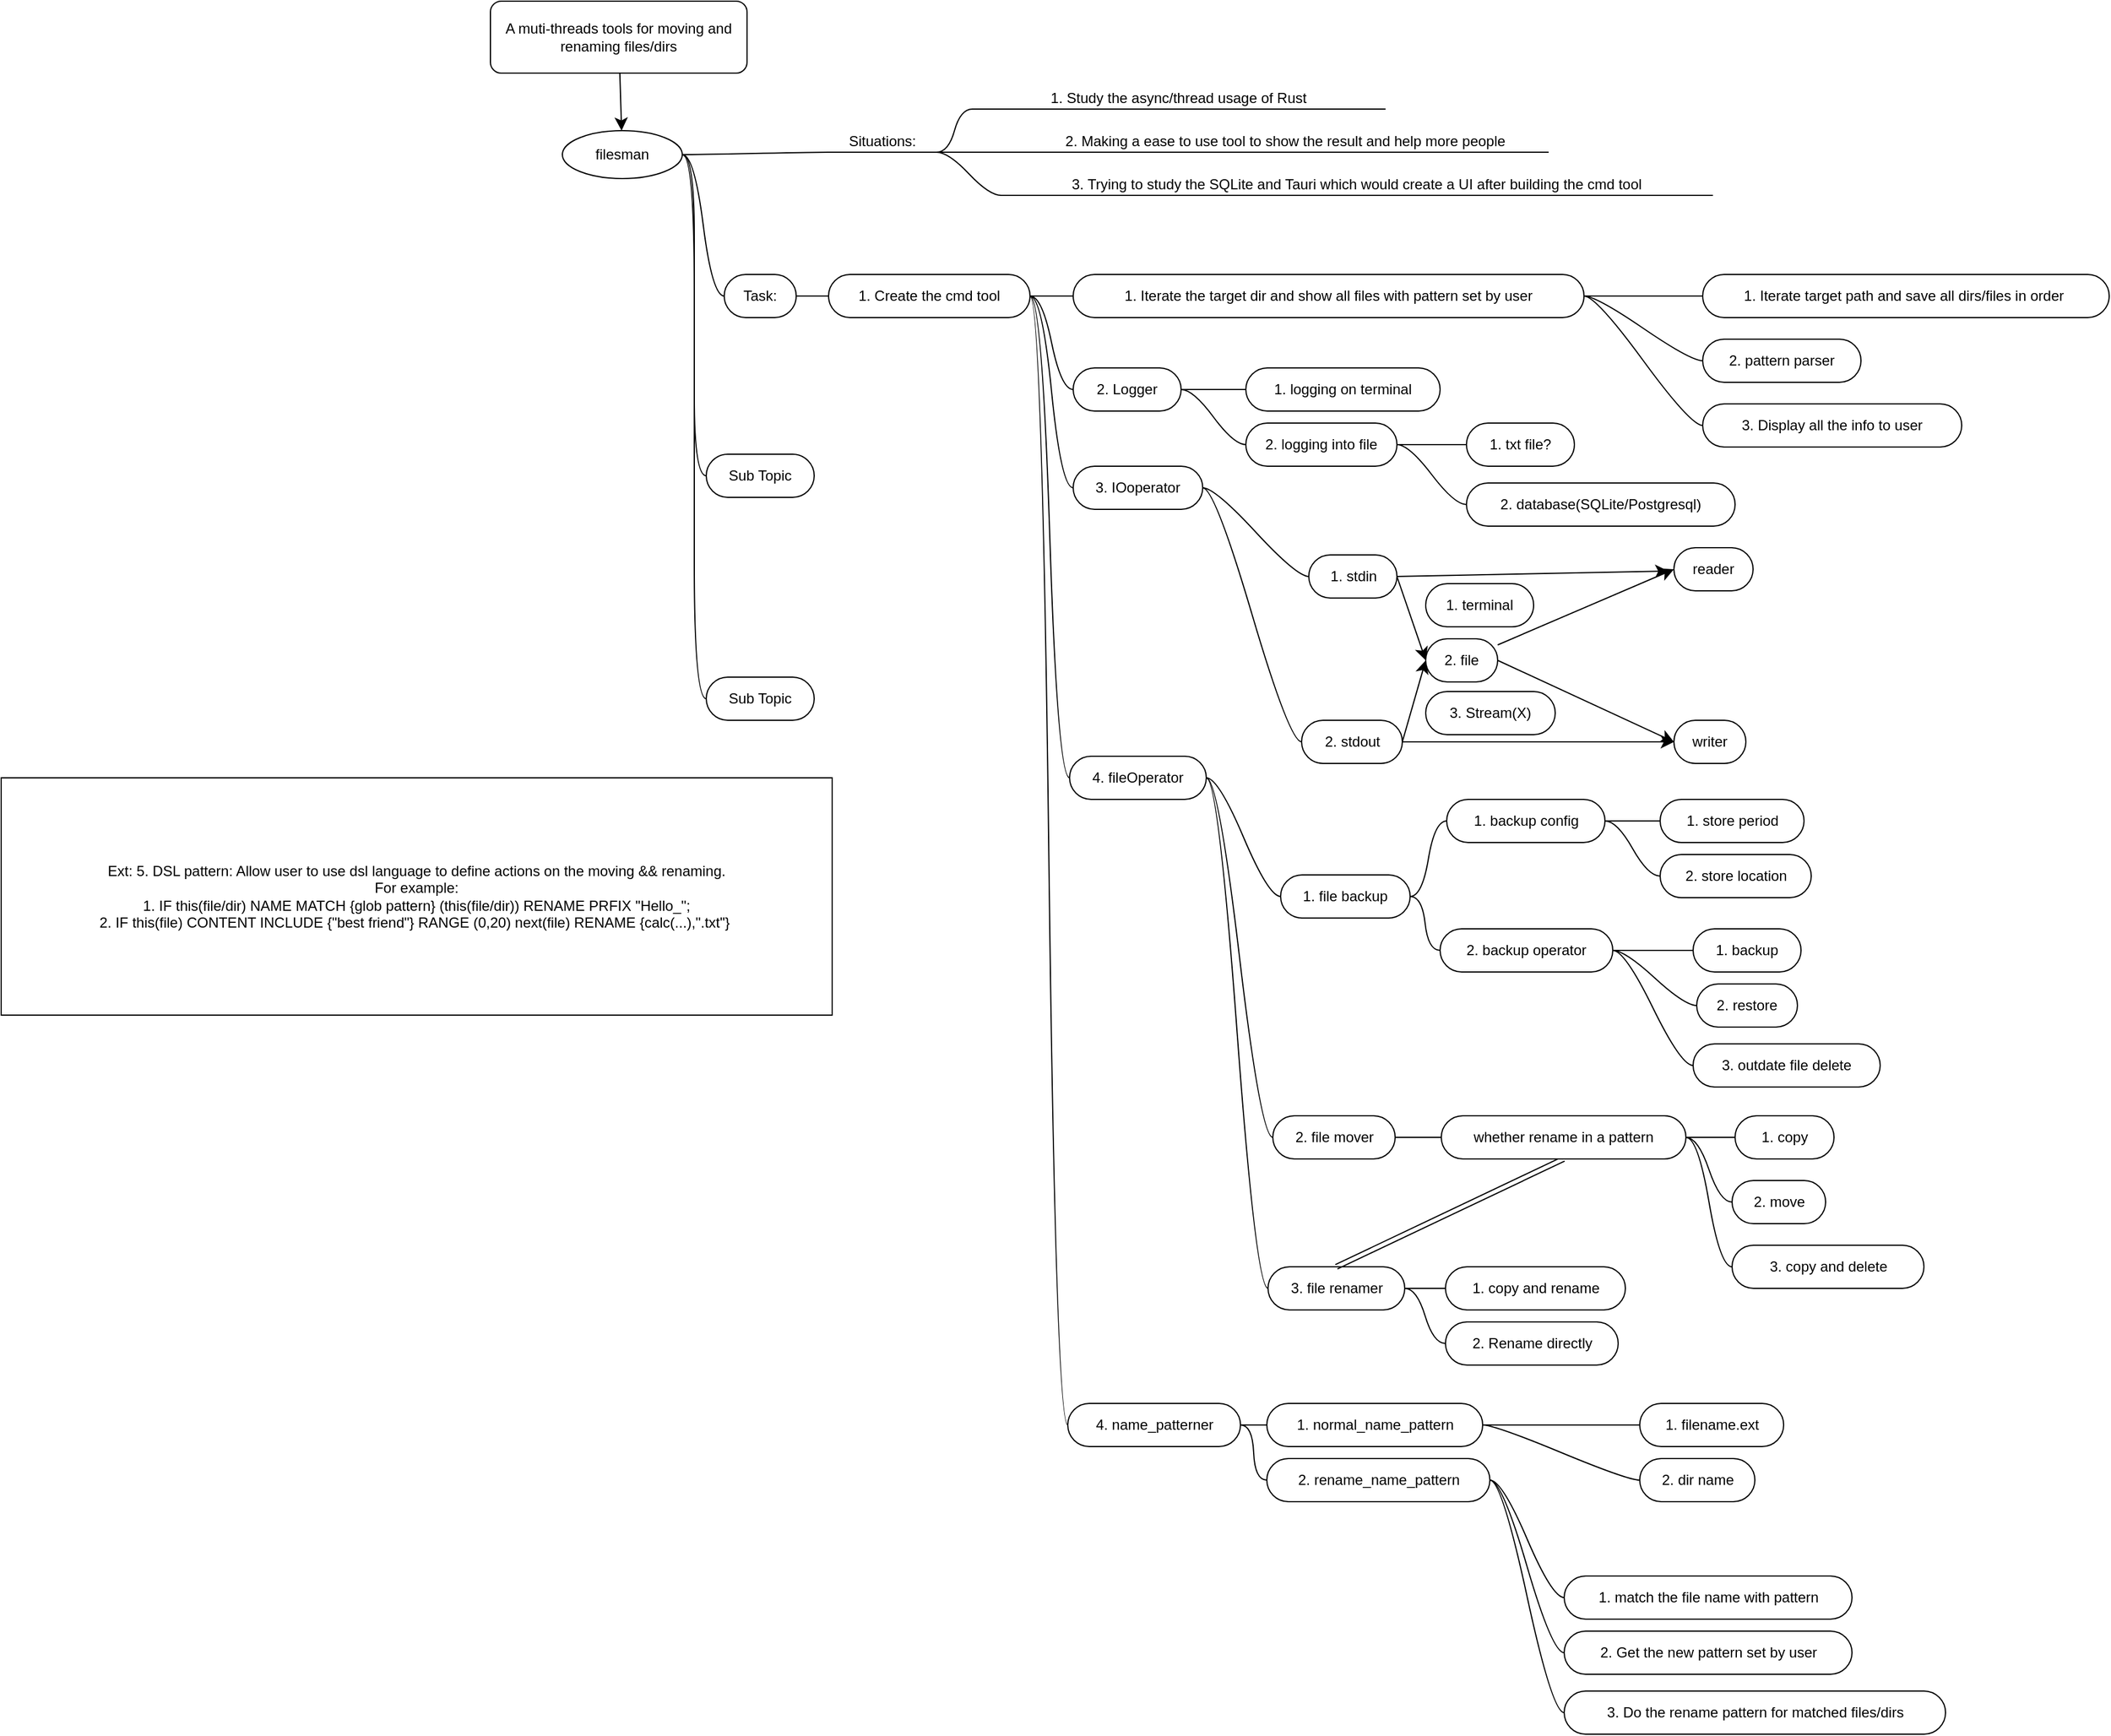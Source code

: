 <mxfile version="24.8.1">
  <diagram name="第 1 页" id="cm5Ya6ozmYYqIcnB_r1B">
    <mxGraphModel dx="1842" dy="2172" grid="1" gridSize="6" guides="1" tooltips="1" connect="1" arrows="1" fold="1" page="0" pageScale="1" pageWidth="827" pageHeight="1169" math="1" shadow="0">
      <root>
        <mxCell id="0" />
        <mxCell id="1" parent="0" />
        <mxCell id="xIv8xeVho2d32qd__GRO-5" value="" style="edgeStyle=entityRelationEdgeStyle;startArrow=none;endArrow=none;segment=10;curved=1;fontSize=12;startSize=8;endSize=8;" parent="1" source="xIv8xeVho2d32qd__GRO-7" target="xIv8xeVho2d32qd__GRO-8" edge="1">
          <mxGeometry relative="1" as="geometry" />
        </mxCell>
        <mxCell id="xIv8xeVho2d32qd__GRO-6" value="" style="edgeStyle=entityRelationEdgeStyle;startArrow=none;endArrow=none;segment=10;curved=1;fontSize=12;startSize=8;endSize=8;" parent="1" source="xIv8xeVho2d32qd__GRO-7" target="xIv8xeVho2d32qd__GRO-9" edge="1">
          <mxGeometry relative="1" as="geometry">
            <mxPoint x="44" y="-460" as="sourcePoint" />
          </mxGeometry>
        </mxCell>
        <UserObject label="filesman" treeRoot="1" id="xIv8xeVho2d32qd__GRO-7">
          <mxCell style="ellipse;whiteSpace=wrap;html=1;align=center;collapsible=0;container=1;recursiveResize=0;" parent="1" vertex="1">
            <mxGeometry x="-168" y="-450" width="100" height="40" as="geometry" />
          </mxCell>
        </UserObject>
        <mxCell id="xIv8xeVho2d32qd__GRO-8" value="Situations:" style="whiteSpace=wrap;html=1;shape=partialRectangle;top=0;left=0;bottom=1;right=0;points=[[0,1],[1,1]];strokeColor=#000000;fillColor=none;align=center;verticalAlign=bottom;routingCenterY=0.5;snapToPoint=1;collapsible=0;container=1;recursiveResize=0;autosize=1;" parent="1" vertex="1">
          <mxGeometry x="54" y="-468" width="90" height="36" as="geometry" />
        </mxCell>
        <mxCell id="xIv8xeVho2d32qd__GRO-9" value="Task:" style="whiteSpace=wrap;html=1;rounded=1;arcSize=50;align=center;verticalAlign=middle;collapsible=0;container=1;recursiveResize=0;strokeWidth=1;autosize=1;spacing=4;" parent="1" vertex="1">
          <mxGeometry x="-33" y="-330" width="60" height="36" as="geometry" />
        </mxCell>
        <mxCell id="xIv8xeVho2d32qd__GRO-16" style="edgeStyle=none;curved=1;orthogonalLoop=1;jettySize=auto;html=1;fontSize=12;startSize=8;endSize=8;" parent="1" source="xIv8xeVho2d32qd__GRO-15" target="xIv8xeVho2d32qd__GRO-7" edge="1">
          <mxGeometry relative="1" as="geometry" />
        </mxCell>
        <mxCell id="xIv8xeVho2d32qd__GRO-15" value="A muti-threads tools for moving and renaming files/dirs" style="rounded=1;whiteSpace=wrap;html=1;" parent="1" vertex="1">
          <mxGeometry x="-228" y="-558" width="214" height="60" as="geometry" />
        </mxCell>
        <mxCell id="xIv8xeVho2d32qd__GRO-17" value="" style="edgeStyle=entityRelationEdgeStyle;startArrow=none;endArrow=none;segment=10;curved=1;fontSize=12;startSize=8;endSize=8;" parent="1" source="xIv8xeVho2d32qd__GRO-8" target="xIv8xeVho2d32qd__GRO-18" edge="1">
          <mxGeometry relative="1" as="geometry">
            <mxPoint x="-68" y="-430" as="sourcePoint" />
          </mxGeometry>
        </mxCell>
        <mxCell id="xIv8xeVho2d32qd__GRO-18" value="2. Making a ease to use tool to show the result and help more people" style="whiteSpace=wrap;html=1;shape=partialRectangle;top=0;left=0;bottom=1;right=0;points=[[0,1],[1,1]];strokeColor=#000000;fillColor=none;align=center;verticalAlign=bottom;routingCenterY=0.5;snapToPoint=1;collapsible=0;container=1;recursiveResize=0;autosize=1;" parent="1" vertex="1">
          <mxGeometry x="216" y="-468" width="438" height="36" as="geometry" />
        </mxCell>
        <mxCell id="xIv8xeVho2d32qd__GRO-19" value="" style="edgeStyle=entityRelationEdgeStyle;startArrow=none;endArrow=none;segment=10;curved=1;fontSize=12;startSize=8;endSize=8;" parent="1" source="xIv8xeVho2d32qd__GRO-8" target="xIv8xeVho2d32qd__GRO-20" edge="1">
          <mxGeometry relative="1" as="geometry">
            <mxPoint x="144" y="-432" as="sourcePoint" />
          </mxGeometry>
        </mxCell>
        <mxCell id="xIv8xeVho2d32qd__GRO-20" value="1. Study the async/thread usage of Rust" style="whiteSpace=wrap;html=1;shape=partialRectangle;top=0;left=0;bottom=1;right=0;points=[[0,1],[1,1]];strokeColor=#000000;fillColor=none;align=center;verticalAlign=bottom;routingCenterY=0.5;snapToPoint=1;collapsible=0;container=1;recursiveResize=0;autosize=1;" parent="1" vertex="1">
          <mxGeometry x="174" y="-504" width="344" height="36" as="geometry" />
        </mxCell>
        <mxCell id="xIv8xeVho2d32qd__GRO-21" value="" style="edgeStyle=entityRelationEdgeStyle;startArrow=none;endArrow=none;segment=10;curved=1;fontSize=12;startSize=8;endSize=8;" parent="1" source="xIv8xeVho2d32qd__GRO-8" target="xIv8xeVho2d32qd__GRO-22" edge="1">
          <mxGeometry relative="1" as="geometry">
            <mxPoint x="144" y="-432" as="sourcePoint" />
          </mxGeometry>
        </mxCell>
        <mxCell id="xIv8xeVho2d32qd__GRO-22" value="3. Trying to study the SQLite and Tauri which would create a UI after building the cmd tool" style="whiteSpace=wrap;html=1;shape=partialRectangle;top=0;left=0;bottom=1;right=0;points=[[0,1],[1,1]];strokeColor=#000000;fillColor=none;align=center;verticalAlign=bottom;routingCenterY=0.5;snapToPoint=1;collapsible=0;container=1;recursiveResize=0;autosize=1;" parent="1" vertex="1">
          <mxGeometry x="198" y="-432" width="593" height="36" as="geometry" />
        </mxCell>
        <mxCell id="xIv8xeVho2d32qd__GRO-23" value="" style="edgeStyle=entityRelationEdgeStyle;startArrow=none;endArrow=none;segment=10;curved=1;fontSize=12;startSize=8;endSize=8;" parent="1" source="xIv8xeVho2d32qd__GRO-7" target="xIv8xeVho2d32qd__GRO-24" edge="1">
          <mxGeometry relative="1" as="geometry">
            <mxPoint x="-68" y="-430" as="sourcePoint" />
          </mxGeometry>
        </mxCell>
        <mxCell id="xIv8xeVho2d32qd__GRO-24" value="Sub Topic" style="whiteSpace=wrap;html=1;rounded=1;arcSize=50;align=center;verticalAlign=middle;collapsible=0;container=1;recursiveResize=0;strokeWidth=1;autosize=1;spacing=4;" parent="1" vertex="1">
          <mxGeometry x="-48" y="-180" width="90" height="36" as="geometry" />
        </mxCell>
        <mxCell id="xIv8xeVho2d32qd__GRO-25" value="" style="edgeStyle=entityRelationEdgeStyle;startArrow=none;endArrow=none;segment=10;curved=1;fontSize=12;startSize=8;endSize=8;" parent="1" source="xIv8xeVho2d32qd__GRO-7" target="xIv8xeVho2d32qd__GRO-26" edge="1">
          <mxGeometry relative="1" as="geometry">
            <mxPoint x="-68" y="-430" as="sourcePoint" />
          </mxGeometry>
        </mxCell>
        <mxCell id="xIv8xeVho2d32qd__GRO-26" value="Sub Topic" style="whiteSpace=wrap;html=1;rounded=1;arcSize=50;align=center;verticalAlign=middle;collapsible=0;container=1;recursiveResize=0;strokeWidth=1;autosize=1;spacing=4;" parent="1" vertex="1">
          <mxGeometry x="-48" y="6" width="90" height="36" as="geometry" />
        </mxCell>
        <mxCell id="xIv8xeVho2d32qd__GRO-28" value="" style="edgeStyle=entityRelationEdgeStyle;startArrow=none;endArrow=none;segment=10;curved=1;fontSize=12;startSize=8;endSize=8;" parent="1" source="xIv8xeVho2d32qd__GRO-9" target="xIv8xeVho2d32qd__GRO-29" edge="1">
          <mxGeometry relative="1" as="geometry">
            <mxPoint x="-68" y="-430" as="sourcePoint" />
          </mxGeometry>
        </mxCell>
        <mxCell id="xIv8xeVho2d32qd__GRO-29" value="1. Create the cmd tool" style="whiteSpace=wrap;html=1;rounded=1;arcSize=50;align=center;verticalAlign=middle;collapsible=0;container=1;recursiveResize=0;strokeWidth=1;autosize=1;spacing=4;" parent="1" vertex="1">
          <mxGeometry x="54" y="-330" width="168" height="36" as="geometry" />
        </mxCell>
        <mxCell id="xIv8xeVho2d32qd__GRO-30" value="" style="edgeStyle=entityRelationEdgeStyle;startArrow=none;endArrow=none;segment=10;curved=1;fontSize=12;startSize=8;endSize=8;" parent="1" source="xIv8xeVho2d32qd__GRO-29" target="xIv8xeVho2d32qd__GRO-31" edge="1">
          <mxGeometry relative="1" as="geometry">
            <mxPoint x="-57" y="-312" as="sourcePoint" />
          </mxGeometry>
        </mxCell>
        <mxCell id="xIv8xeVho2d32qd__GRO-31" value="1. Iterate the target dir and show all files with pattern set by user" style="whiteSpace=wrap;html=1;rounded=1;arcSize=50;align=center;verticalAlign=middle;collapsible=0;container=1;recursiveResize=0;strokeWidth=1;autosize=1;spacing=4;" parent="1" vertex="1">
          <mxGeometry x="258" y="-330" width="426" height="36" as="geometry" />
        </mxCell>
        <mxCell id="xIv8xeVho2d32qd__GRO-32" value="" style="edgeStyle=entityRelationEdgeStyle;startArrow=none;endArrow=none;segment=10;curved=1;fontSize=12;startSize=8;endSize=8;" parent="1" source="xIv8xeVho2d32qd__GRO-31" target="xIv8xeVho2d32qd__GRO-33" edge="1">
          <mxGeometry relative="1" as="geometry">
            <mxPoint x="195" y="-312" as="sourcePoint" />
          </mxGeometry>
        </mxCell>
        <mxCell id="xIv8xeVho2d32qd__GRO-33" value="1. Iterate target path and save all dirs/files in order&amp;nbsp;" style="whiteSpace=wrap;html=1;rounded=1;arcSize=50;align=center;verticalAlign=middle;collapsible=0;container=1;recursiveResize=0;strokeWidth=1;autosize=1;spacing=4;" parent="1" vertex="1">
          <mxGeometry x="783" y="-330" width="339" height="36" as="geometry" />
        </mxCell>
        <mxCell id="xIv8xeVho2d32qd__GRO-34" value="" style="edgeStyle=entityRelationEdgeStyle;startArrow=none;endArrow=none;segment=10;curved=1;fontSize=12;startSize=8;endSize=8;" parent="1" source="xIv8xeVho2d32qd__GRO-31" target="xIv8xeVho2d32qd__GRO-35" edge="1">
          <mxGeometry relative="1" as="geometry">
            <mxPoint x="684" y="-312" as="sourcePoint" />
          </mxGeometry>
        </mxCell>
        <mxCell id="xIv8xeVho2d32qd__GRO-35" value="2. pattern parser" style="whiteSpace=wrap;html=1;rounded=1;arcSize=50;align=center;verticalAlign=middle;collapsible=0;container=1;recursiveResize=0;strokeWidth=1;autosize=1;spacing=4;" parent="1" vertex="1">
          <mxGeometry x="783" y="-276" width="132" height="36" as="geometry" />
        </mxCell>
        <mxCell id="xIv8xeVho2d32qd__GRO-36" value="" style="edgeStyle=entityRelationEdgeStyle;startArrow=none;endArrow=none;segment=10;curved=1;fontSize=12;startSize=8;endSize=8;" parent="1" source="xIv8xeVho2d32qd__GRO-31" target="xIv8xeVho2d32qd__GRO-37" edge="1">
          <mxGeometry relative="1" as="geometry">
            <mxPoint x="684" y="-312" as="sourcePoint" />
          </mxGeometry>
        </mxCell>
        <mxCell id="xIv8xeVho2d32qd__GRO-37" value="3. Display all the info to user" style="whiteSpace=wrap;html=1;rounded=1;arcSize=50;align=center;verticalAlign=middle;collapsible=0;container=1;recursiveResize=0;strokeWidth=1;autosize=1;spacing=4;" parent="1" vertex="1">
          <mxGeometry x="783" y="-222" width="216" height="36" as="geometry" />
        </mxCell>
        <mxCell id="xIv8xeVho2d32qd__GRO-38" value="" style="edgeStyle=entityRelationEdgeStyle;startArrow=none;endArrow=none;segment=10;curved=1;fontSize=12;startSize=8;endSize=8;" parent="1" source="xIv8xeVho2d32qd__GRO-29" target="xIv8xeVho2d32qd__GRO-39" edge="1">
          <mxGeometry relative="1" as="geometry">
            <mxPoint x="222" y="-312" as="sourcePoint" />
          </mxGeometry>
        </mxCell>
        <mxCell id="xIv8xeVho2d32qd__GRO-39" value="2. Logger" style="whiteSpace=wrap;html=1;rounded=1;arcSize=50;align=center;verticalAlign=middle;collapsible=0;container=1;recursiveResize=0;strokeWidth=1;autosize=1;spacing=4;" parent="1" vertex="1">
          <mxGeometry x="258" y="-252" width="90" height="36" as="geometry" />
        </mxCell>
        <mxCell id="xIv8xeVho2d32qd__GRO-40" value="" style="edgeStyle=entityRelationEdgeStyle;startArrow=none;endArrow=none;segment=10;curved=1;fontSize=12;startSize=8;endSize=8;" parent="1" source="xIv8xeVho2d32qd__GRO-39" target="xIv8xeVho2d32qd__GRO-41" edge="1">
          <mxGeometry relative="1" as="geometry">
            <mxPoint x="222" y="-312" as="sourcePoint" />
          </mxGeometry>
        </mxCell>
        <mxCell id="xIv8xeVho2d32qd__GRO-41" value="1. logging on terminal" style="whiteSpace=wrap;html=1;rounded=1;arcSize=50;align=center;verticalAlign=middle;collapsible=0;container=1;recursiveResize=0;strokeWidth=1;autosize=1;spacing=4;" parent="1" vertex="1">
          <mxGeometry x="402" y="-252" width="162" height="36" as="geometry" />
        </mxCell>
        <mxCell id="xIv8xeVho2d32qd__GRO-42" value="" style="edgeStyle=entityRelationEdgeStyle;startArrow=none;endArrow=none;segment=10;curved=1;fontSize=12;startSize=8;endSize=8;" parent="1" source="xIv8xeVho2d32qd__GRO-39" target="xIv8xeVho2d32qd__GRO-43" edge="1">
          <mxGeometry relative="1" as="geometry">
            <mxPoint x="381" y="-234" as="sourcePoint" />
          </mxGeometry>
        </mxCell>
        <mxCell id="xIv8xeVho2d32qd__GRO-43" value="2. logging into file" style="whiteSpace=wrap;html=1;rounded=1;arcSize=50;align=center;verticalAlign=middle;collapsible=0;container=1;recursiveResize=0;strokeWidth=1;autosize=1;spacing=4;" parent="1" vertex="1">
          <mxGeometry x="402" y="-206" width="126" height="36" as="geometry" />
        </mxCell>
        <mxCell id="xIv8xeVho2d32qd__GRO-44" value="" style="edgeStyle=entityRelationEdgeStyle;startArrow=none;endArrow=none;segment=10;curved=1;fontSize=12;startSize=8;endSize=8;" parent="1" source="xIv8xeVho2d32qd__GRO-43" target="xIv8xeVho2d32qd__GRO-45" edge="1">
          <mxGeometry relative="1" as="geometry">
            <mxPoint x="381" y="-234" as="sourcePoint" />
          </mxGeometry>
        </mxCell>
        <mxCell id="xIv8xeVho2d32qd__GRO-45" value="1. txt file?" style="whiteSpace=wrap;html=1;rounded=1;arcSize=50;align=center;verticalAlign=middle;collapsible=0;container=1;recursiveResize=0;strokeWidth=1;autosize=1;spacing=4;" parent="1" vertex="1">
          <mxGeometry x="586" y="-206" width="90" height="36" as="geometry" />
        </mxCell>
        <mxCell id="xIv8xeVho2d32qd__GRO-46" value="" style="edgeStyle=entityRelationEdgeStyle;startArrow=none;endArrow=none;segment=10;curved=1;fontSize=12;startSize=8;endSize=8;" parent="1" source="xIv8xeVho2d32qd__GRO-43" target="xIv8xeVho2d32qd__GRO-47" edge="1">
          <mxGeometry relative="1" as="geometry">
            <mxPoint x="528" y="-188" as="sourcePoint" />
          </mxGeometry>
        </mxCell>
        <mxCell id="xIv8xeVho2d32qd__GRO-47" value="2. database(SQLite/Postgresql)" style="whiteSpace=wrap;html=1;rounded=1;arcSize=50;align=center;verticalAlign=middle;collapsible=0;container=1;recursiveResize=0;strokeWidth=1;autosize=1;spacing=4;" parent="1" vertex="1">
          <mxGeometry x="586" y="-156" width="224" height="36" as="geometry" />
        </mxCell>
        <mxCell id="xIv8xeVho2d32qd__GRO-48" value="" style="edgeStyle=entityRelationEdgeStyle;startArrow=none;endArrow=none;segment=10;curved=1;fontSize=12;startSize=8;endSize=8;" parent="1" source="xIv8xeVho2d32qd__GRO-29" target="xIv8xeVho2d32qd__GRO-49" edge="1">
          <mxGeometry relative="1" as="geometry">
            <mxPoint x="222" y="-312" as="sourcePoint" />
          </mxGeometry>
        </mxCell>
        <mxCell id="xIv8xeVho2d32qd__GRO-49" value="3. IOoperator" style="whiteSpace=wrap;html=1;rounded=1;arcSize=50;align=center;verticalAlign=middle;collapsible=0;container=1;recursiveResize=0;strokeWidth=1;autosize=1;spacing=4;" parent="1" vertex="1">
          <mxGeometry x="258" y="-170" width="108" height="36" as="geometry" />
        </mxCell>
        <mxCell id="xIv8xeVho2d32qd__GRO-50" value="" style="edgeStyle=entityRelationEdgeStyle;startArrow=none;endArrow=none;segment=10;curved=1;fontSize=12;startSize=8;endSize=8;" parent="1" source="xIv8xeVho2d32qd__GRO-49" target="xIv8xeVho2d32qd__GRO-53" edge="1">
          <mxGeometry relative="1" as="geometry">
            <mxPoint x="235" y="-312" as="sourcePoint" />
          </mxGeometry>
        </mxCell>
        <mxCell id="xIv8xeVho2d32qd__GRO-67" style="edgeStyle=none;curved=1;orthogonalLoop=1;jettySize=auto;html=1;exitX=1;exitY=0.5;exitDx=0;exitDy=0;entryX=0;entryY=0.5;entryDx=0;entryDy=0;fontSize=12;startSize=8;endSize=8;" parent="1" source="xIv8xeVho2d32qd__GRO-53" target="xIv8xeVho2d32qd__GRO-60" edge="1">
          <mxGeometry relative="1" as="geometry" />
        </mxCell>
        <mxCell id="xIv8xeVho2d32qd__GRO-53" value="1. stdin" style="whiteSpace=wrap;html=1;rounded=1;arcSize=50;align=center;verticalAlign=middle;collapsible=0;container=1;recursiveResize=0;strokeWidth=1;autosize=1;spacing=4;" parent="1" vertex="1">
          <mxGeometry x="454.5" y="-96" width="73.5" height="36" as="geometry" />
        </mxCell>
        <mxCell id="xIv8xeVho2d32qd__GRO-55" value="" style="edgeStyle=entityRelationEdgeStyle;startArrow=none;endArrow=none;segment=10;curved=1;fontSize=12;startSize=8;endSize=8;" parent="1" source="xIv8xeVho2d32qd__GRO-49" target="xIv8xeVho2d32qd__GRO-56" edge="1">
          <mxGeometry relative="1" as="geometry">
            <mxPoint x="388" y="-108" as="sourcePoint" />
          </mxGeometry>
        </mxCell>
        <mxCell id="xIv8xeVho2d32qd__GRO-69" style="edgeStyle=none;curved=1;orthogonalLoop=1;jettySize=auto;html=1;exitX=1;exitY=0.5;exitDx=0;exitDy=0;entryX=0;entryY=0.5;entryDx=0;entryDy=0;fontSize=12;startSize=8;endSize=8;" parent="1" source="xIv8xeVho2d32qd__GRO-56" target="xIv8xeVho2d32qd__GRO-60" edge="1">
          <mxGeometry relative="1" as="geometry" />
        </mxCell>
        <mxCell id="xIv8xeVho2d32qd__GRO-77" style="edgeStyle=none;curved=1;orthogonalLoop=1;jettySize=auto;html=1;exitX=1;exitY=0.5;exitDx=0;exitDy=0;entryX=0;entryY=0.5;entryDx=0;entryDy=0;fontSize=12;startSize=8;endSize=8;" parent="1" source="xIv8xeVho2d32qd__GRO-56" target="xIv8xeVho2d32qd__GRO-75" edge="1">
          <mxGeometry relative="1" as="geometry" />
        </mxCell>
        <mxCell id="xIv8xeVho2d32qd__GRO-56" value="2. stdout" style="whiteSpace=wrap;html=1;rounded=1;arcSize=50;align=center;verticalAlign=middle;collapsible=0;container=1;recursiveResize=0;strokeWidth=1;autosize=1;spacing=4;" parent="1" vertex="1">
          <mxGeometry x="448.5" y="42" width="84" height="36" as="geometry" />
        </mxCell>
        <mxCell id="xIv8xeVho2d32qd__GRO-65" value="" style="group" parent="1" vertex="1" connectable="0">
          <mxGeometry x="540" y="-72" width="159" height="126" as="geometry" />
        </mxCell>
        <mxCell id="xIv8xeVho2d32qd__GRO-58" value="1. terminal" style="whiteSpace=wrap;html=1;rounded=1;arcSize=50;align=center;verticalAlign=middle;collapsible=0;container=1;recursiveResize=0;strokeWidth=1;autosize=1;spacing=4;" parent="xIv8xeVho2d32qd__GRO-65" vertex="1">
          <mxGeometry x="12" width="90" height="36" as="geometry" />
        </mxCell>
        <mxCell id="xIv8xeVho2d32qd__GRO-60" value="2. file" style="whiteSpace=wrap;html=1;rounded=1;arcSize=50;align=center;verticalAlign=middle;collapsible=0;container=1;recursiveResize=0;strokeWidth=1;autosize=1;spacing=4;" parent="xIv8xeVho2d32qd__GRO-65" vertex="1">
          <mxGeometry x="12" y="46" width="60" height="36" as="geometry" />
        </mxCell>
        <mxCell id="xIv8xeVho2d32qd__GRO-62" value="3. Stream(X)" style="whiteSpace=wrap;html=1;rounded=1;arcSize=50;align=center;verticalAlign=middle;collapsible=0;container=1;recursiveResize=0;strokeWidth=1;autosize=1;spacing=4;" parent="xIv8xeVho2d32qd__GRO-65" vertex="1">
          <mxGeometry x="12" y="90" width="108" height="36" as="geometry" />
        </mxCell>
        <mxCell id="xIv8xeVho2d32qd__GRO-70" value="reader" style="whiteSpace=wrap;html=1;rounded=1;arcSize=50;align=center;verticalAlign=middle;collapsible=0;container=1;recursiveResize=0;strokeWidth=1;autosize=1;spacing=4;" parent="1" vertex="1">
          <mxGeometry x="759" y="-102" width="66" height="36" as="geometry" />
        </mxCell>
        <mxCell id="xIv8xeVho2d32qd__GRO-71" value="" style="edgeStyle=none;curved=1;orthogonalLoop=1;jettySize=auto;html=1;fontSize=12;startSize=8;endSize=8;entryX=0;entryY=0.5;entryDx=0;entryDy=0;" parent="1" source="xIv8xeVho2d32qd__GRO-60" target="xIv8xeVho2d32qd__GRO-70" edge="1">
          <mxGeometry relative="1" as="geometry" />
        </mxCell>
        <mxCell id="xIv8xeVho2d32qd__GRO-75" value="writer" style="whiteSpace=wrap;html=1;rounded=1;arcSize=50;align=center;verticalAlign=middle;collapsible=0;container=1;recursiveResize=0;strokeWidth=1;autosize=1;spacing=4;" parent="1" vertex="1">
          <mxGeometry x="759" y="42" width="60" height="36" as="geometry" />
        </mxCell>
        <mxCell id="xIv8xeVho2d32qd__GRO-74" style="edgeStyle=none;curved=1;orthogonalLoop=1;jettySize=auto;html=1;exitX=1;exitY=0.5;exitDx=0;exitDy=0;fontSize=12;startSize=8;endSize=8;entryX=0;entryY=0.5;entryDx=0;entryDy=0;" parent="1" source="xIv8xeVho2d32qd__GRO-60" target="xIv8xeVho2d32qd__GRO-75" edge="1">
          <mxGeometry relative="1" as="geometry">
            <mxPoint x="720" y="24" as="targetPoint" />
          </mxGeometry>
        </mxCell>
        <mxCell id="xIv8xeVho2d32qd__GRO-76" style="orthogonalLoop=1;jettySize=auto;html=1;exitX=1;exitY=0.5;exitDx=0;exitDy=0;entryX=-0.07;entryY=0.54;entryDx=0;entryDy=0;entryPerimeter=0;fontSize=12;startSize=8;endSize=8;elbow=vertical;" parent="1" source="xIv8xeVho2d32qd__GRO-53" target="xIv8xeVho2d32qd__GRO-70" edge="1">
          <mxGeometry relative="1" as="geometry" />
        </mxCell>
        <mxCell id="xIv8xeVho2d32qd__GRO-79" value="" style="edgeStyle=entityRelationEdgeStyle;startArrow=none;endArrow=none;segment=10;curved=1;fontSize=12;startSize=8;endSize=8;" parent="1" source="xIv8xeVho2d32qd__GRO-29" target="xIv8xeVho2d32qd__GRO-80" edge="1">
          <mxGeometry relative="1" as="geometry">
            <mxPoint x="222" y="-312" as="sourcePoint" />
          </mxGeometry>
        </mxCell>
        <mxCell id="xIv8xeVho2d32qd__GRO-80" value="4. fileOperator" style="whiteSpace=wrap;html=1;rounded=1;arcSize=50;align=center;verticalAlign=middle;collapsible=0;container=1;recursiveResize=0;strokeWidth=1;autosize=1;spacing=4;" parent="1" vertex="1">
          <mxGeometry x="255" y="72" width="114" height="36" as="geometry" />
        </mxCell>
        <mxCell id="xIv8xeVho2d32qd__GRO-81" value="" style="edgeStyle=entityRelationEdgeStyle;startArrow=none;endArrow=none;segment=10;curved=1;fontSize=12;startSize=8;endSize=8;" parent="1" source="xIv8xeVho2d32qd__GRO-80" target="xIv8xeVho2d32qd__GRO-82" edge="1">
          <mxGeometry relative="1" as="geometry">
            <mxPoint x="222" y="-312" as="sourcePoint" />
          </mxGeometry>
        </mxCell>
        <mxCell id="xIv8xeVho2d32qd__GRO-82" value="2. file mover" style="whiteSpace=wrap;html=1;rounded=1;arcSize=50;align=center;verticalAlign=middle;collapsible=0;container=1;recursiveResize=0;strokeWidth=1;autosize=1;spacing=4;" parent="1" vertex="1">
          <mxGeometry x="424.5" y="372" width="102" height="36" as="geometry" />
        </mxCell>
        <mxCell id="xIv8xeVho2d32qd__GRO-83" value="" style="edgeStyle=entityRelationEdgeStyle;startArrow=none;endArrow=none;segment=10;curved=1;fontSize=12;startSize=8;endSize=8;" parent="1" source="xIv8xeVho2d32qd__GRO-80" target="xIv8xeVho2d32qd__GRO-84" edge="1">
          <mxGeometry relative="1" as="geometry">
            <mxPoint x="369" y="90" as="sourcePoint" />
          </mxGeometry>
        </mxCell>
        <mxCell id="xIv8xeVho2d32qd__GRO-84" value="3. file renamer" style="whiteSpace=wrap;html=1;rounded=1;arcSize=50;align=center;verticalAlign=middle;collapsible=0;container=1;recursiveResize=0;strokeWidth=1;autosize=1;spacing=4;" parent="1" vertex="1">
          <mxGeometry x="420.5" y="498" width="114" height="36" as="geometry" />
        </mxCell>
        <mxCell id="xIv8xeVho2d32qd__GRO-85" value="" style="edgeStyle=entityRelationEdgeStyle;startArrow=none;endArrow=none;segment=10;curved=1;fontSize=12;startSize=8;endSize=8;" parent="1" source="xIv8xeVho2d32qd__GRO-82" target="xIv8xeVho2d32qd__GRO-86" edge="1">
          <mxGeometry relative="1" as="geometry">
            <mxPoint x="385.5" y="330" as="sourcePoint" />
          </mxGeometry>
        </mxCell>
        <mxCell id="xIv8xeVho2d32qd__GRO-95" style="edgeStyle=none;curved=1;orthogonalLoop=1;jettySize=auto;html=1;exitX=0.5;exitY=1;exitDx=0;exitDy=0;entryX=0.5;entryY=0;entryDx=0;entryDy=0;fontSize=12;shape=link;" parent="1" source="xIv8xeVho2d32qd__GRO-86" target="xIv8xeVho2d32qd__GRO-84" edge="1">
          <mxGeometry relative="1" as="geometry" />
        </mxCell>
        <mxCell id="xIv8xeVho2d32qd__GRO-86" value="whether rename in a pattern" style="whiteSpace=wrap;html=1;rounded=1;arcSize=50;align=center;verticalAlign=middle;collapsible=0;container=1;recursiveResize=0;strokeWidth=1;autosize=1;spacing=4;" parent="1" vertex="1">
          <mxGeometry x="565" y="372" width="204" height="36" as="geometry" />
        </mxCell>
        <mxCell id="xIv8xeVho2d32qd__GRO-89" value="" style="edgeStyle=entityRelationEdgeStyle;startArrow=none;endArrow=none;segment=10;curved=1;fontSize=12;startSize=8;endSize=8;" parent="1" source="xIv8xeVho2d32qd__GRO-84" target="xIv8xeVho2d32qd__GRO-90" edge="1">
          <mxGeometry relative="1" as="geometry">
            <mxPoint x="385.5" y="330" as="sourcePoint" />
          </mxGeometry>
        </mxCell>
        <mxCell id="xIv8xeVho2d32qd__GRO-90" value="1. copy and rename" style="whiteSpace=wrap;html=1;rounded=1;arcSize=50;align=center;verticalAlign=middle;collapsible=0;container=1;recursiveResize=0;strokeWidth=1;autosize=1;spacing=4;" parent="1" vertex="1">
          <mxGeometry x="568.5" y="498" width="150" height="36" as="geometry" />
        </mxCell>
        <mxCell id="xIv8xeVho2d32qd__GRO-91" value="" style="edgeStyle=entityRelationEdgeStyle;startArrow=none;endArrow=none;segment=10;curved=1;fontSize=12;startSize=8;endSize=8;" parent="1" source="xIv8xeVho2d32qd__GRO-84" target="xIv8xeVho2d32qd__GRO-92" edge="1">
          <mxGeometry relative="1" as="geometry">
            <mxPoint x="534.5" y="516" as="sourcePoint" />
          </mxGeometry>
        </mxCell>
        <mxCell id="xIv8xeVho2d32qd__GRO-92" value="2. Rename directly" style="whiteSpace=wrap;html=1;rounded=1;arcSize=50;align=center;verticalAlign=middle;collapsible=0;container=1;recursiveResize=0;strokeWidth=1;autosize=1;spacing=4;" parent="1" vertex="1">
          <mxGeometry x="568.5" y="544" width="144" height="36" as="geometry" />
        </mxCell>
        <mxCell id="xIv8xeVho2d32qd__GRO-93" value="" style="edgeStyle=entityRelationEdgeStyle;startArrow=none;endArrow=none;segment=10;curved=1;fontSize=12;startSize=8;endSize=8;" parent="1" source="xIv8xeVho2d32qd__GRO-86" target="xIv8xeVho2d32qd__GRO-94" edge="1">
          <mxGeometry relative="1" as="geometry">
            <mxPoint x="445" y="390" as="sourcePoint" />
          </mxGeometry>
        </mxCell>
        <mxCell id="xIv8xeVho2d32qd__GRO-94" value="1. copy" style="whiteSpace=wrap;html=1;rounded=1;arcSize=50;align=center;verticalAlign=middle;collapsible=0;container=1;recursiveResize=0;strokeWidth=1;autosize=1;spacing=4;" parent="1" vertex="1">
          <mxGeometry x="810" y="372" width="82.5" height="36" as="geometry" />
        </mxCell>
        <mxCell id="xIv8xeVho2d32qd__GRO-96" value="" style="edgeStyle=entityRelationEdgeStyle;startArrow=none;endArrow=none;segment=10;curved=1;fontSize=12;startSize=8;endSize=8;" parent="1" source="xIv8xeVho2d32qd__GRO-86" target="xIv8xeVho2d32qd__GRO-97" edge="1">
          <mxGeometry relative="1" as="geometry">
            <mxPoint x="769.5" y="390" as="sourcePoint" />
          </mxGeometry>
        </mxCell>
        <mxCell id="xIv8xeVho2d32qd__GRO-97" value="2. move" style="whiteSpace=wrap;html=1;rounded=1;arcSize=50;align=center;verticalAlign=middle;collapsible=0;container=1;recursiveResize=0;strokeWidth=1;autosize=1;spacing=4;" parent="1" vertex="1">
          <mxGeometry x="807.5" y="426" width="78" height="36" as="geometry" />
        </mxCell>
        <mxCell id="xIv8xeVho2d32qd__GRO-98" value="" style="edgeStyle=entityRelationEdgeStyle;startArrow=none;endArrow=none;segment=10;curved=1;fontSize=12;startSize=8;endSize=8;" parent="1" source="xIv8xeVho2d32qd__GRO-86" target="xIv8xeVho2d32qd__GRO-99" edge="1">
          <mxGeometry relative="1" as="geometry">
            <mxPoint x="769.5" y="390" as="sourcePoint" />
          </mxGeometry>
        </mxCell>
        <mxCell id="xIv8xeVho2d32qd__GRO-99" value="3. copy and delete" style="whiteSpace=wrap;html=1;rounded=1;arcSize=50;align=center;verticalAlign=middle;collapsible=0;container=1;recursiveResize=0;strokeWidth=1;autosize=1;spacing=4;" parent="1" vertex="1">
          <mxGeometry x="807.5" y="480" width="160" height="36" as="geometry" />
        </mxCell>
        <mxCell id="xIv8xeVho2d32qd__GRO-100" value="" style="edgeStyle=entityRelationEdgeStyle;startArrow=none;endArrow=none;segment=10;curved=1;fontSize=12;startSize=8;endSize=8;" parent="1" source="xIv8xeVho2d32qd__GRO-29" target="xIv8xeVho2d32qd__GRO-101" edge="1">
          <mxGeometry relative="1" as="geometry">
            <mxPoint x="222" y="-312" as="sourcePoint" />
          </mxGeometry>
        </mxCell>
        <mxCell id="xIv8xeVho2d32qd__GRO-101" value="4. name_patterner" style="whiteSpace=wrap;html=1;rounded=1;arcSize=50;align=center;verticalAlign=middle;collapsible=0;container=1;recursiveResize=0;strokeWidth=1;autosize=1;spacing=4;" parent="1" vertex="1">
          <mxGeometry x="253.5" y="612" width="144" height="36" as="geometry" />
        </mxCell>
        <mxCell id="xIv8xeVho2d32qd__GRO-108" value="" style="edgeStyle=entityRelationEdgeStyle;startArrow=none;endArrow=none;segment=10;curved=1;fontSize=12;startSize=8;endSize=8;" parent="1" source="xIv8xeVho2d32qd__GRO-101" target="xIv8xeVho2d32qd__GRO-109" edge="1">
          <mxGeometry relative="1" as="geometry">
            <mxPoint x="238.5" y="-72" as="sourcePoint" />
          </mxGeometry>
        </mxCell>
        <mxCell id="xIv8xeVho2d32qd__GRO-109" value="1. normal_name_pattern" style="whiteSpace=wrap;html=1;rounded=1;arcSize=50;align=center;verticalAlign=middle;collapsible=0;container=1;recursiveResize=0;strokeWidth=1;autosize=1;spacing=4;" parent="1" vertex="1">
          <mxGeometry x="419.5" y="612" width="180" height="36" as="geometry" />
        </mxCell>
        <mxCell id="xIv8xeVho2d32qd__GRO-110" value="" style="edgeStyle=entityRelationEdgeStyle;startArrow=none;endArrow=none;segment=10;curved=1;fontSize=12;startSize=8;endSize=8;" parent="1" source="xIv8xeVho2d32qd__GRO-101" target="xIv8xeVho2d32qd__GRO-111" edge="1">
          <mxGeometry relative="1" as="geometry">
            <mxPoint x="397.5" y="630" as="sourcePoint" />
          </mxGeometry>
        </mxCell>
        <mxCell id="xIv8xeVho2d32qd__GRO-111" value="2. rename_name_pattern" style="whiteSpace=wrap;html=1;rounded=1;arcSize=50;align=center;verticalAlign=middle;collapsible=0;container=1;recursiveResize=0;strokeWidth=1;autosize=1;spacing=4;" parent="1" vertex="1">
          <mxGeometry x="419.5" y="658" width="186" height="36" as="geometry" />
        </mxCell>
        <mxCell id="xIv8xeVho2d32qd__GRO-112" value="" style="edgeStyle=entityRelationEdgeStyle;startArrow=none;endArrow=none;segment=10;curved=1;fontSize=12;startSize=8;endSize=8;exitX=1;exitY=0.5;exitDx=0;exitDy=0;" parent="1" source="xIv8xeVho2d32qd__GRO-111" target="xIv8xeVho2d32qd__GRO-113" edge="1">
          <mxGeometry relative="1" as="geometry">
            <mxPoint x="602.5" y="798" as="sourcePoint" />
          </mxGeometry>
        </mxCell>
        <mxCell id="xIv8xeVho2d32qd__GRO-113" value="1. match the file name with pattern" style="whiteSpace=wrap;html=1;rounded=1;arcSize=50;align=center;verticalAlign=middle;collapsible=0;container=1;recursiveResize=0;strokeWidth=1;autosize=1;spacing=4;" parent="1" vertex="1">
          <mxGeometry x="667.5" y="756" width="240" height="36" as="geometry" />
        </mxCell>
        <mxCell id="xIv8xeVho2d32qd__GRO-114" value="" style="edgeStyle=entityRelationEdgeStyle;startArrow=none;endArrow=none;segment=10;curved=1;fontSize=12;startSize=8;endSize=8;exitX=1;exitY=0.5;exitDx=0;exitDy=0;" parent="1" source="xIv8xeVho2d32qd__GRO-111" target="xIv8xeVho2d32qd__GRO-115" edge="1">
          <mxGeometry relative="1" as="geometry">
            <mxPoint x="602.5" y="798" as="sourcePoint" />
          </mxGeometry>
        </mxCell>
        <mxCell id="xIv8xeVho2d32qd__GRO-115" value="2. Get the new pattern set by user" style="whiteSpace=wrap;html=1;rounded=1;arcSize=50;align=center;verticalAlign=middle;collapsible=0;container=1;recursiveResize=0;strokeWidth=1;autosize=1;spacing=4;" parent="1" vertex="1">
          <mxGeometry x="667.5" y="802" width="240" height="36" as="geometry" />
        </mxCell>
        <mxCell id="xIv8xeVho2d32qd__GRO-116" value="" style="edgeStyle=entityRelationEdgeStyle;startArrow=none;endArrow=none;segment=10;curved=1;fontSize=12;startSize=8;endSize=8;exitX=1;exitY=0.5;exitDx=0;exitDy=0;" parent="1" source="xIv8xeVho2d32qd__GRO-111" target="xIv8xeVho2d32qd__GRO-117" edge="1">
          <mxGeometry relative="1" as="geometry">
            <mxPoint x="602.5" y="798" as="sourcePoint" />
          </mxGeometry>
        </mxCell>
        <mxCell id="xIv8xeVho2d32qd__GRO-117" value="3. Do the rename pattern for matched files/dirs" style="whiteSpace=wrap;html=1;rounded=1;arcSize=50;align=center;verticalAlign=middle;collapsible=0;container=1;recursiveResize=0;strokeWidth=1;autosize=1;spacing=4;" parent="1" vertex="1">
          <mxGeometry x="667.5" y="852" width="318" height="36" as="geometry" />
        </mxCell>
        <mxCell id="xIv8xeVho2d32qd__GRO-118" value="" style="edgeStyle=entityRelationEdgeStyle;startArrow=none;endArrow=none;segment=10;curved=1;fontSize=12;startSize=8;endSize=8;" parent="1" source="xIv8xeVho2d32qd__GRO-109" target="xIv8xeVho2d32qd__GRO-119" edge="1">
          <mxGeometry relative="1" as="geometry">
            <mxPoint x="397.5" y="630" as="sourcePoint" />
          </mxGeometry>
        </mxCell>
        <mxCell id="xIv8xeVho2d32qd__GRO-119" value="1. filename.ext" style="whiteSpace=wrap;html=1;rounded=1;arcSize=50;align=center;verticalAlign=middle;collapsible=0;container=1;recursiveResize=0;strokeWidth=1;autosize=1;spacing=4;" parent="1" vertex="1">
          <mxGeometry x="730.5" y="612" width="120" height="36" as="geometry" />
        </mxCell>
        <mxCell id="xIv8xeVho2d32qd__GRO-120" value="" style="edgeStyle=entityRelationEdgeStyle;startArrow=none;endArrow=none;segment=10;curved=1;fontSize=12;startSize=8;endSize=8;" parent="1" source="xIv8xeVho2d32qd__GRO-109" target="xIv8xeVho2d32qd__GRO-121" edge="1">
          <mxGeometry relative="1" as="geometry">
            <mxPoint x="599.5" y="630" as="sourcePoint" />
          </mxGeometry>
        </mxCell>
        <mxCell id="xIv8xeVho2d32qd__GRO-121" value="2. dir name" style="whiteSpace=wrap;html=1;rounded=1;arcSize=50;align=center;verticalAlign=middle;collapsible=0;container=1;recursiveResize=0;strokeWidth=1;autosize=1;spacing=4;" parent="1" vertex="1">
          <mxGeometry x="730.5" y="658" width="96" height="36" as="geometry" />
        </mxCell>
        <mxCell id="xIv8xeVho2d32qd__GRO-122" value="Ext: 5. DSL pattern: Allow user to use dsl language to define actions on the moving &amp;amp;&amp;amp; renaming.&lt;br&gt;&lt;div&gt;For example:&lt;/div&gt;&lt;div&gt;1. IF this(file/dir) NAME MATCH&amp;nbsp;&lt;span style=&quot;background-color: initial;&quot;&gt;{glob pattern} (this(file/dir))&amp;nbsp;&lt;/span&gt;&lt;span style=&quot;background-color: initial;&quot;&gt;RENAME&amp;nbsp;&lt;/span&gt;&lt;span style=&quot;background-color: initial;&quot;&gt;PRFIX &quot;Hello_&quot;;&lt;/span&gt;&lt;/div&gt;&lt;div&gt;&lt;span style=&quot;background-color: initial;&quot;&gt;2. IF &lt;/span&gt;&lt;span style=&quot;background-color: initial;&quot;&gt;this(file&lt;/span&gt;&lt;span style=&quot;background-color: initial;&quot;&gt;) CONTENT INCLUDE {&lt;/span&gt;&lt;span style=&quot;background-color: initial;&quot;&gt;&quot;best friend&quot;&lt;/span&gt;&lt;span style=&quot;background-color: initial;&quot;&gt;} RANGE (0,20) next(file) RENAME {calc(...),&quot;.txt&quot;}&amp;nbsp;&lt;/span&gt;&lt;/div&gt;" style="rounded=0;whiteSpace=wrap;html=1;" parent="1" vertex="1">
          <mxGeometry x="-636" y="90" width="693" height="198" as="geometry" />
        </mxCell>
        <mxCell id="hFF7QbqgLN0FO8L3YnS8-1" value="" style="edgeStyle=entityRelationEdgeStyle;startArrow=none;endArrow=none;segment=10;curved=1;fontSize=12;startSize=8;endSize=8;" edge="1" target="hFF7QbqgLN0FO8L3YnS8-2" source="xIv8xeVho2d32qd__GRO-80" parent="1">
          <mxGeometry relative="1" as="geometry">
            <mxPoint x="222" y="-312" as="sourcePoint" />
          </mxGeometry>
        </mxCell>
        <mxCell id="hFF7QbqgLN0FO8L3YnS8-2" value="1. file backup" style="whiteSpace=wrap;html=1;rounded=1;arcSize=50;align=center;verticalAlign=middle;collapsible=0;container=1;recursiveResize=0;strokeWidth=1;autosize=1;spacing=4;" vertex="1" parent="1">
          <mxGeometry x="431" y="171" width="108" height="36" as="geometry" />
        </mxCell>
        <mxCell id="hFF7QbqgLN0FO8L3YnS8-3" value="" style="edgeStyle=entityRelationEdgeStyle;startArrow=none;endArrow=none;segment=10;curved=1;fontSize=12;startSize=8;endSize=8;" edge="1" target="hFF7QbqgLN0FO8L3YnS8-4" source="hFF7QbqgLN0FO8L3YnS8-2" parent="1">
          <mxGeometry relative="1" as="geometry">
            <mxPoint x="393" y="177" as="sourcePoint" />
          </mxGeometry>
        </mxCell>
        <mxCell id="hFF7QbqgLN0FO8L3YnS8-4" value="1. backup config" style="whiteSpace=wrap;html=1;rounded=1;arcSize=50;align=center;verticalAlign=middle;collapsible=0;container=1;recursiveResize=0;strokeWidth=1;autosize=1;spacing=4;" vertex="1" parent="1">
          <mxGeometry x="569.5" y="108" width="132" height="36" as="geometry" />
        </mxCell>
        <mxCell id="hFF7QbqgLN0FO8L3YnS8-5" value="" style="edgeStyle=entityRelationEdgeStyle;startArrow=none;endArrow=none;segment=10;curved=1;fontSize=12;startSize=8;endSize=8;" edge="1" target="hFF7QbqgLN0FO8L3YnS8-6" source="hFF7QbqgLN0FO8L3YnS8-4" parent="1">
          <mxGeometry relative="1" as="geometry">
            <mxPoint x="539" y="189" as="sourcePoint" />
          </mxGeometry>
        </mxCell>
        <mxCell id="hFF7QbqgLN0FO8L3YnS8-6" value="1. store period" style="whiteSpace=wrap;html=1;rounded=1;arcSize=50;align=center;verticalAlign=middle;collapsible=0;container=1;recursiveResize=0;strokeWidth=1;autosize=1;spacing=4;" vertex="1" parent="1">
          <mxGeometry x="747.5" y="108" width="120" height="36" as="geometry" />
        </mxCell>
        <mxCell id="hFF7QbqgLN0FO8L3YnS8-7" value="" style="edgeStyle=entityRelationEdgeStyle;startArrow=none;endArrow=none;segment=10;curved=1;fontSize=12;startSize=8;endSize=8;" edge="1" target="hFF7QbqgLN0FO8L3YnS8-8" source="hFF7QbqgLN0FO8L3YnS8-4" parent="1">
          <mxGeometry relative="1" as="geometry">
            <mxPoint x="702" y="126" as="sourcePoint" />
          </mxGeometry>
        </mxCell>
        <mxCell id="hFF7QbqgLN0FO8L3YnS8-8" value="2. store location" style="whiteSpace=wrap;html=1;rounded=1;arcSize=50;align=center;verticalAlign=middle;collapsible=0;container=1;recursiveResize=0;strokeWidth=1;autosize=1;spacing=4;" vertex="1" parent="1">
          <mxGeometry x="747.5" y="154" width="126" height="36" as="geometry" />
        </mxCell>
        <mxCell id="hFF7QbqgLN0FO8L3YnS8-9" value="" style="edgeStyle=entityRelationEdgeStyle;startArrow=none;endArrow=none;segment=10;curved=1;fontSize=12;startSize=8;endSize=8;" edge="1" target="hFF7QbqgLN0FO8L3YnS8-10" source="hFF7QbqgLN0FO8L3YnS8-2" parent="1">
          <mxGeometry relative="1" as="geometry">
            <mxPoint x="369" y="90" as="sourcePoint" />
          </mxGeometry>
        </mxCell>
        <mxCell id="hFF7QbqgLN0FO8L3YnS8-10" value="2. backup operator" style="whiteSpace=wrap;html=1;rounded=1;arcSize=50;align=center;verticalAlign=middle;collapsible=0;container=1;recursiveResize=0;strokeWidth=1;autosize=1;spacing=4;" vertex="1" parent="1">
          <mxGeometry x="564" y="216" width="144" height="36" as="geometry" />
        </mxCell>
        <mxCell id="hFF7QbqgLN0FO8L3YnS8-11" value="" style="edgeStyle=entityRelationEdgeStyle;startArrow=none;endArrow=none;segment=10;curved=1;fontSize=12;startSize=8;endSize=8;" edge="1" target="hFF7QbqgLN0FO8L3YnS8-12" source="hFF7QbqgLN0FO8L3YnS8-10" parent="1">
          <mxGeometry relative="1" as="geometry">
            <mxPoint x="539" y="189" as="sourcePoint" />
          </mxGeometry>
        </mxCell>
        <mxCell id="hFF7QbqgLN0FO8L3YnS8-12" value="1. backup" style="whiteSpace=wrap;html=1;rounded=1;arcSize=50;align=center;verticalAlign=middle;collapsible=0;container=1;recursiveResize=0;strokeWidth=1;autosize=1;spacing=4;" vertex="1" parent="1">
          <mxGeometry x="775" y="216" width="90" height="36" as="geometry" />
        </mxCell>
        <mxCell id="hFF7QbqgLN0FO8L3YnS8-13" value="" style="edgeStyle=entityRelationEdgeStyle;startArrow=none;endArrow=none;segment=10;curved=1;fontSize=12;startSize=8;endSize=8;" edge="1" target="hFF7QbqgLN0FO8L3YnS8-14" source="hFF7QbqgLN0FO8L3YnS8-10" parent="1">
          <mxGeometry relative="1" as="geometry">
            <mxPoint x="708" y="234" as="sourcePoint" />
          </mxGeometry>
        </mxCell>
        <mxCell id="hFF7QbqgLN0FO8L3YnS8-14" value="2. restore" style="whiteSpace=wrap;html=1;rounded=1;arcSize=50;align=center;verticalAlign=middle;collapsible=0;container=1;recursiveResize=0;strokeWidth=1;autosize=1;spacing=4;" vertex="1" parent="1">
          <mxGeometry x="778" y="262" width="84" height="36" as="geometry" />
        </mxCell>
        <mxCell id="hFF7QbqgLN0FO8L3YnS8-15" value="" style="edgeStyle=entityRelationEdgeStyle;startArrow=none;endArrow=none;segment=10;curved=1;fontSize=12;startSize=8;endSize=8;" edge="1" target="hFF7QbqgLN0FO8L3YnS8-16" source="hFF7QbqgLN0FO8L3YnS8-10" parent="1">
          <mxGeometry relative="1" as="geometry">
            <mxPoint x="708" y="234" as="sourcePoint" />
          </mxGeometry>
        </mxCell>
        <mxCell id="hFF7QbqgLN0FO8L3YnS8-16" value="3. outdate file delete" style="whiteSpace=wrap;html=1;rounded=1;arcSize=50;align=center;verticalAlign=middle;collapsible=0;container=1;recursiveResize=0;strokeWidth=1;autosize=1;spacing=4;" vertex="1" parent="1">
          <mxGeometry x="775" y="312" width="156" height="36" as="geometry" />
        </mxCell>
      </root>
    </mxGraphModel>
  </diagram>
</mxfile>
